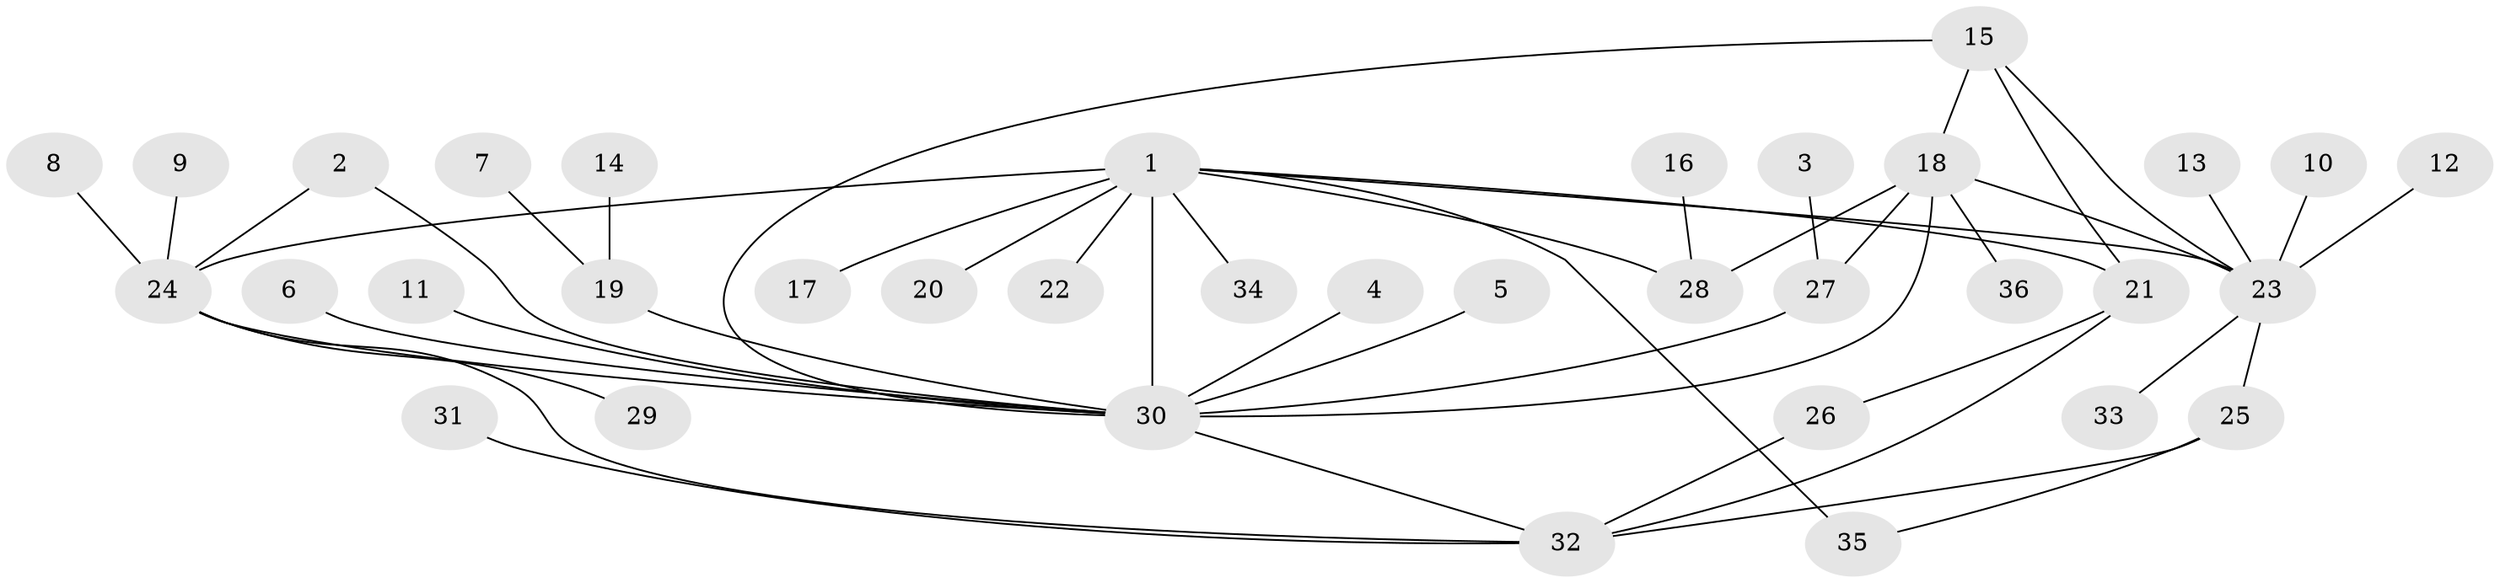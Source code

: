// original degree distribution, {6: 0.05555555555555555, 9: 0.027777777777777776, 2: 0.2361111111111111, 8: 0.027777777777777776, 3: 0.06944444444444445, 4: 0.05555555555555555, 7: 0.013888888888888888, 10: 0.013888888888888888, 1: 0.5}
// Generated by graph-tools (version 1.1) at 2025/26/03/09/25 03:26:36]
// undirected, 36 vertices, 48 edges
graph export_dot {
graph [start="1"]
  node [color=gray90,style=filled];
  1;
  2;
  3;
  4;
  5;
  6;
  7;
  8;
  9;
  10;
  11;
  12;
  13;
  14;
  15;
  16;
  17;
  18;
  19;
  20;
  21;
  22;
  23;
  24;
  25;
  26;
  27;
  28;
  29;
  30;
  31;
  32;
  33;
  34;
  35;
  36;
  1 -- 17 [weight=1.0];
  1 -- 20 [weight=1.0];
  1 -- 21 [weight=1.0];
  1 -- 22 [weight=1.0];
  1 -- 23 [weight=1.0];
  1 -- 24 [weight=1.0];
  1 -- 28 [weight=1.0];
  1 -- 30 [weight=2.0];
  1 -- 34 [weight=1.0];
  1 -- 35 [weight=1.0];
  2 -- 24 [weight=1.0];
  2 -- 30 [weight=1.0];
  3 -- 27 [weight=1.0];
  4 -- 30 [weight=1.0];
  5 -- 30 [weight=1.0];
  6 -- 30 [weight=1.0];
  7 -- 19 [weight=1.0];
  8 -- 24 [weight=1.0];
  9 -- 24 [weight=1.0];
  10 -- 23 [weight=1.0];
  11 -- 30 [weight=1.0];
  12 -- 23 [weight=1.0];
  13 -- 23 [weight=1.0];
  14 -- 19 [weight=1.0];
  15 -- 18 [weight=1.0];
  15 -- 21 [weight=1.0];
  15 -- 23 [weight=1.0];
  15 -- 30 [weight=1.0];
  16 -- 28 [weight=1.0];
  18 -- 23 [weight=1.0];
  18 -- 27 [weight=1.0];
  18 -- 28 [weight=2.0];
  18 -- 30 [weight=1.0];
  18 -- 36 [weight=1.0];
  19 -- 30 [weight=1.0];
  21 -- 26 [weight=1.0];
  21 -- 32 [weight=1.0];
  23 -- 25 [weight=1.0];
  23 -- 33 [weight=1.0];
  24 -- 29 [weight=1.0];
  24 -- 30 [weight=1.0];
  24 -- 32 [weight=1.0];
  25 -- 32 [weight=1.0];
  25 -- 35 [weight=1.0];
  26 -- 32 [weight=1.0];
  27 -- 30 [weight=2.0];
  30 -- 32 [weight=1.0];
  31 -- 32 [weight=1.0];
}
